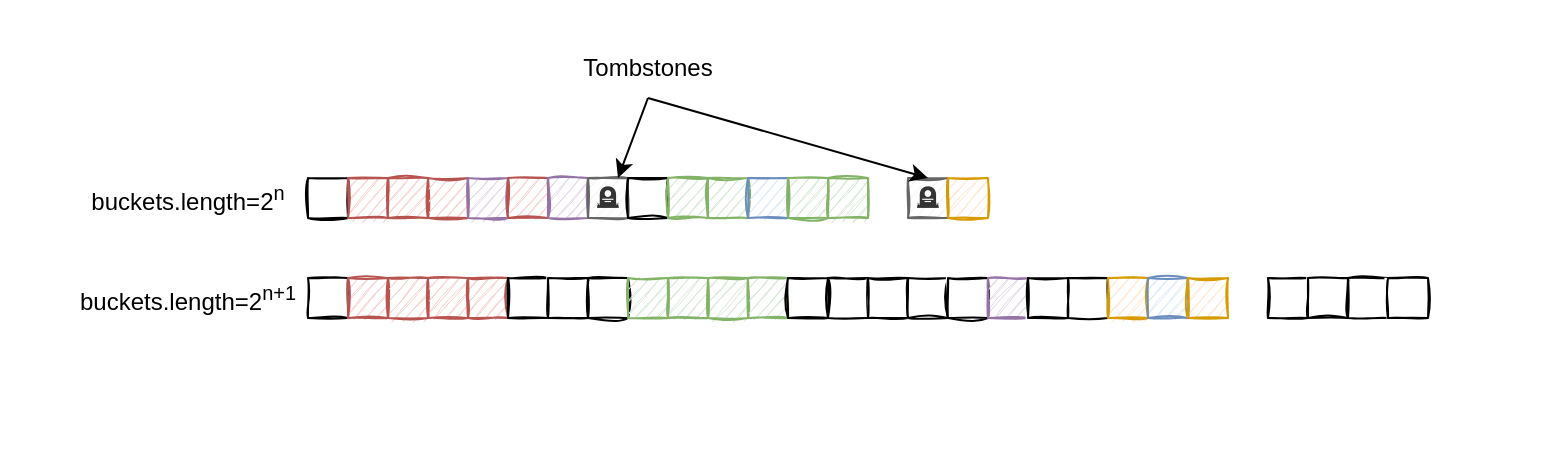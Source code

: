 <mxfile version="15.7.3" type="device"><diagram id="IfioWbEHu26onWXrMIxh" name="Page-1"><mxGraphModel dx="922" dy="767" grid="1" gridSize="10" guides="1" tooltips="1" connect="1" arrows="1" fold="1" page="1" pageScale="1" pageWidth="827" pageHeight="1169" math="0" shadow="0"><root><mxCell id="0"/><mxCell id="1" parent="0"/><mxCell id="9-dUiwAVgFnpKUcUt58h-1" value="" style="rounded=0;whiteSpace=wrap;html=1;sketch=1;" vertex="1" parent="1"><mxGeometry x="200" y="240" width="20" height="20" as="geometry"/></mxCell><mxCell id="9-dUiwAVgFnpKUcUt58h-2" value="" style="rounded=0;whiteSpace=wrap;html=1;sketch=1;fillColor=#f8cecc;strokeColor=#b85450;" vertex="1" parent="1"><mxGeometry x="220" y="240" width="20" height="20" as="geometry"/></mxCell><mxCell id="9-dUiwAVgFnpKUcUt58h-3" value="" style="rounded=0;whiteSpace=wrap;html=1;sketch=1;fillColor=#f8cecc;strokeColor=#b85450;" vertex="1" parent="1"><mxGeometry x="240" y="240" width="20" height="20" as="geometry"/></mxCell><mxCell id="9-dUiwAVgFnpKUcUt58h-4" value="" style="rounded=0;whiteSpace=wrap;html=1;sketch=1;fillColor=#f8cecc;strokeColor=#b85450;" vertex="1" parent="1"><mxGeometry x="260" y="240" width="20" height="20" as="geometry"/></mxCell><mxCell id="9-dUiwAVgFnpKUcUt58h-5" value="" style="rounded=0;whiteSpace=wrap;html=1;sketch=1;fillColor=#e1d5e7;strokeColor=#9673a6;" vertex="1" parent="1"><mxGeometry x="280" y="240" width="20" height="20" as="geometry"/></mxCell><mxCell id="9-dUiwAVgFnpKUcUt58h-6" value="" style="rounded=0;whiteSpace=wrap;html=1;sketch=1;fillColor=#f8cecc;strokeColor=#b85450;" vertex="1" parent="1"><mxGeometry x="300" y="240" width="20" height="20" as="geometry"/></mxCell><mxCell id="9-dUiwAVgFnpKUcUt58h-7" value="" style="rounded=0;whiteSpace=wrap;html=1;sketch=1;fillColor=#e1d5e7;strokeColor=#9673a6;" vertex="1" parent="1"><mxGeometry x="320" y="240" width="20" height="20" as="geometry"/></mxCell><mxCell id="9-dUiwAVgFnpKUcUt58h-8" value="🪦" style="rounded=0;whiteSpace=wrap;html=1;sketch=1;fillColor=#f5f5f5;fontColor=#333333;strokeColor=#666666;" vertex="1" parent="1"><mxGeometry x="340" y="240" width="20" height="20" as="geometry"/></mxCell><mxCell id="9-dUiwAVgFnpKUcUt58h-9" value="" style="rounded=0;whiteSpace=wrap;html=1;sketch=1;" vertex="1" parent="1"><mxGeometry x="360" y="240" width="20" height="20" as="geometry"/></mxCell><mxCell id="9-dUiwAVgFnpKUcUt58h-10" value="" style="rounded=0;whiteSpace=wrap;html=1;sketch=1;fillColor=#d5e8d4;strokeColor=#82b366;" vertex="1" parent="1"><mxGeometry x="380" y="240" width="20" height="20" as="geometry"/></mxCell><mxCell id="9-dUiwAVgFnpKUcUt58h-11" value="" style="rounded=0;whiteSpace=wrap;html=1;sketch=1;fillColor=#d5e8d4;strokeColor=#82b366;" vertex="1" parent="1"><mxGeometry x="400" y="240" width="20" height="20" as="geometry"/></mxCell><mxCell id="9-dUiwAVgFnpKUcUt58h-12" value="" style="rounded=0;whiteSpace=wrap;html=1;sketch=1;fillColor=#dae8fc;strokeColor=#6c8ebf;" vertex="1" parent="1"><mxGeometry x="420" y="240" width="20" height="20" as="geometry"/></mxCell><mxCell id="9-dUiwAVgFnpKUcUt58h-13" value="" style="rounded=0;whiteSpace=wrap;html=1;sketch=1;fillColor=#d5e8d4;strokeColor=#82b366;" vertex="1" parent="1"><mxGeometry x="440" y="240" width="20" height="20" as="geometry"/></mxCell><mxCell id="9-dUiwAVgFnpKUcUt58h-14" value="" style="rounded=0;whiteSpace=wrap;html=1;sketch=1;fillColor=#d5e8d4;strokeColor=#82b366;" vertex="1" parent="1"><mxGeometry x="460" y="240" width="20" height="20" as="geometry"/></mxCell><mxCell id="9-dUiwAVgFnpKUcUt58h-15" value="🪦" style="rounded=0;whiteSpace=wrap;html=1;sketch=1;fillColor=#f5f5f5;strokeColor=#666666;fontColor=#333333;" vertex="1" parent="1"><mxGeometry x="500" y="240" width="20" height="20" as="geometry"/></mxCell><mxCell id="9-dUiwAVgFnpKUcUt58h-16" value="" style="rounded=0;whiteSpace=wrap;html=1;sketch=1;fillColor=#ffe6cc;strokeColor=#d79b00;" vertex="1" parent="1"><mxGeometry x="520" y="240" width="20" height="20" as="geometry"/></mxCell><mxCell id="9-dUiwAVgFnpKUcUt58h-17" value="" style="rounded=0;whiteSpace=wrap;html=1;sketch=1;" vertex="1" parent="1"><mxGeometry x="200" y="290" width="20" height="20" as="geometry"/></mxCell><mxCell id="9-dUiwAVgFnpKUcUt58h-18" value="" style="rounded=0;whiteSpace=wrap;html=1;sketch=1;fillColor=#f8cecc;strokeColor=#b85450;" vertex="1" parent="1"><mxGeometry x="220" y="290" width="20" height="20" as="geometry"/></mxCell><mxCell id="9-dUiwAVgFnpKUcUt58h-19" value="" style="rounded=0;whiteSpace=wrap;html=1;sketch=1;fillColor=#f8cecc;strokeColor=#b85450;" vertex="1" parent="1"><mxGeometry x="240" y="290" width="20" height="20" as="geometry"/></mxCell><mxCell id="9-dUiwAVgFnpKUcUt58h-20" value="" style="rounded=0;whiteSpace=wrap;html=1;sketch=1;fillColor=#f8cecc;strokeColor=#b85450;" vertex="1" parent="1"><mxGeometry x="260" y="290" width="20" height="20" as="geometry"/></mxCell><mxCell id="9-dUiwAVgFnpKUcUt58h-21" value="" style="rounded=0;whiteSpace=wrap;html=1;sketch=1;fillColor=#f8cecc;strokeColor=#b85450;" vertex="1" parent="1"><mxGeometry x="280" y="290" width="20" height="20" as="geometry"/></mxCell><mxCell id="9-dUiwAVgFnpKUcUt58h-22" value="" style="rounded=0;whiteSpace=wrap;html=1;sketch=1;" vertex="1" parent="1"><mxGeometry x="300" y="290" width="20" height="20" as="geometry"/></mxCell><mxCell id="9-dUiwAVgFnpKUcUt58h-23" value="" style="rounded=0;whiteSpace=wrap;html=1;sketch=1;" vertex="1" parent="1"><mxGeometry x="320" y="290" width="20" height="20" as="geometry"/></mxCell><mxCell id="9-dUiwAVgFnpKUcUt58h-24" value="" style="rounded=0;whiteSpace=wrap;html=1;sketch=1;" vertex="1" parent="1"><mxGeometry x="340" y="290" width="20" height="20" as="geometry"/></mxCell><mxCell id="9-dUiwAVgFnpKUcUt58h-25" value="" style="rounded=0;whiteSpace=wrap;html=1;sketch=1;fillColor=#d5e8d4;strokeColor=#82b366;" vertex="1" parent="1"><mxGeometry x="360" y="290" width="20" height="20" as="geometry"/></mxCell><mxCell id="9-dUiwAVgFnpKUcUt58h-26" value="" style="rounded=0;whiteSpace=wrap;html=1;sketch=1;fillColor=#d5e8d4;strokeColor=#82b366;" vertex="1" parent="1"><mxGeometry x="380" y="290" width="20" height="20" as="geometry"/></mxCell><mxCell id="9-dUiwAVgFnpKUcUt58h-27" value="" style="rounded=0;whiteSpace=wrap;html=1;sketch=1;fillColor=#d5e8d4;strokeColor=#82b366;" vertex="1" parent="1"><mxGeometry x="400" y="290" width="20" height="20" as="geometry"/></mxCell><mxCell id="9-dUiwAVgFnpKUcUt58h-28" value="" style="rounded=0;whiteSpace=wrap;html=1;sketch=1;fillColor=#d5e8d4;strokeColor=#82b366;" vertex="1" parent="1"><mxGeometry x="420" y="290" width="20" height="20" as="geometry"/></mxCell><mxCell id="9-dUiwAVgFnpKUcUt58h-29" value="" style="rounded=0;whiteSpace=wrap;html=1;sketch=1;" vertex="1" parent="1"><mxGeometry x="440" y="290" width="20" height="20" as="geometry"/></mxCell><mxCell id="9-dUiwAVgFnpKUcUt58h-30" value="" style="rounded=0;whiteSpace=wrap;html=1;sketch=1;" vertex="1" parent="1"><mxGeometry x="460" y="290" width="20" height="20" as="geometry"/></mxCell><mxCell id="9-dUiwAVgFnpKUcUt58h-31" value="" style="rounded=0;whiteSpace=wrap;html=1;sketch=1;" vertex="1" parent="1"><mxGeometry x="480" y="290" width="20" height="20" as="geometry"/></mxCell><mxCell id="9-dUiwAVgFnpKUcUt58h-32" value="" style="rounded=0;whiteSpace=wrap;html=1;sketch=1;" vertex="1" parent="1"><mxGeometry x="500" y="290" width="20" height="20" as="geometry"/></mxCell><mxCell id="9-dUiwAVgFnpKUcUt58h-49" value="" style="rounded=0;whiteSpace=wrap;html=1;sketch=1;" vertex="1" parent="1"><mxGeometry x="520" y="290" width="20" height="20" as="geometry"/></mxCell><mxCell id="9-dUiwAVgFnpKUcUt58h-50" value="" style="rounded=0;whiteSpace=wrap;html=1;sketch=1;fillColor=#e1d5e7;strokeColor=#9673a6;" vertex="1" parent="1"><mxGeometry x="540" y="290" width="20" height="20" as="geometry"/></mxCell><mxCell id="9-dUiwAVgFnpKUcUt58h-51" value="" style="rounded=0;whiteSpace=wrap;html=1;sketch=1;" vertex="1" parent="1"><mxGeometry x="560" y="290" width="20" height="20" as="geometry"/></mxCell><mxCell id="9-dUiwAVgFnpKUcUt58h-52" value="" style="rounded=0;whiteSpace=wrap;html=1;sketch=1;" vertex="1" parent="1"><mxGeometry x="580" y="290" width="20" height="20" as="geometry"/></mxCell><mxCell id="9-dUiwAVgFnpKUcUt58h-53" value="" style="rounded=0;whiteSpace=wrap;html=1;sketch=1;fillColor=#ffe6cc;strokeColor=#d79b00;" vertex="1" parent="1"><mxGeometry x="600" y="290" width="20" height="20" as="geometry"/></mxCell><mxCell id="9-dUiwAVgFnpKUcUt58h-54" value="" style="rounded=0;whiteSpace=wrap;html=1;sketch=1;fillColor=#dae8fc;strokeColor=#6c8ebf;" vertex="1" parent="1"><mxGeometry x="620" y="290" width="20" height="20" as="geometry"/></mxCell><mxCell id="9-dUiwAVgFnpKUcUt58h-55" value="" style="rounded=0;whiteSpace=wrap;html=1;sketch=1;fillColor=#ffe6cc;strokeColor=#d79b00;" vertex="1" parent="1"><mxGeometry x="640" y="290" width="20" height="20" as="geometry"/></mxCell><mxCell id="9-dUiwAVgFnpKUcUt58h-56" value="" style="rounded=0;whiteSpace=wrap;html=1;sketch=1;" vertex="1" parent="1"><mxGeometry x="680" y="290" width="20" height="20" as="geometry"/></mxCell><mxCell id="9-dUiwAVgFnpKUcUt58h-57" value="" style="rounded=0;whiteSpace=wrap;html=1;sketch=1;" vertex="1" parent="1"><mxGeometry x="700" y="290" width="20" height="20" as="geometry"/></mxCell><mxCell id="9-dUiwAVgFnpKUcUt58h-58" value="" style="rounded=0;whiteSpace=wrap;html=1;sketch=1;" vertex="1" parent="1"><mxGeometry x="720" y="290" width="20" height="20" as="geometry"/></mxCell><mxCell id="9-dUiwAVgFnpKUcUt58h-59" value="" style="rounded=0;whiteSpace=wrap;html=1;sketch=1;" vertex="1" parent="1"><mxGeometry x="740" y="290" width="20" height="20" as="geometry"/></mxCell><mxCell id="9-dUiwAVgFnpKUcUt58h-65" value="buckets.length=2&lt;sup&gt;n&lt;/sup&gt;" style="text;html=1;strokeColor=none;fillColor=none;align=center;verticalAlign=middle;whiteSpace=wrap;rounded=0;sketch=1;" vertex="1" parent="1"><mxGeometry x="90" y="235" width="100" height="30" as="geometry"/></mxCell><mxCell id="9-dUiwAVgFnpKUcUt58h-66" value="buckets.length=2&lt;sup&gt;n+1&lt;/sup&gt;" style="text;html=1;strokeColor=none;fillColor=none;align=center;verticalAlign=middle;whiteSpace=wrap;rounded=0;sketch=1;" vertex="1" parent="1"><mxGeometry x="90" y="285" width="100" height="30" as="geometry"/></mxCell><mxCell id="9-dUiwAVgFnpKUcUt58h-68" value="Tombstones" style="text;html=1;strokeColor=none;fillColor=none;align=center;verticalAlign=middle;whiteSpace=wrap;rounded=0;shadow=1;sketch=1;" vertex="1" parent="1"><mxGeometry x="340" y="170" width="60" height="30" as="geometry"/></mxCell><mxCell id="9-dUiwAVgFnpKUcUt58h-69" value="" style="endArrow=classic;html=1;rounded=0;exitX=0.5;exitY=1;exitDx=0;exitDy=0;entryX=0.75;entryY=0;entryDx=0;entryDy=0;" edge="1" parent="1" source="9-dUiwAVgFnpKUcUt58h-68" target="9-dUiwAVgFnpKUcUt58h-8"><mxGeometry width="50" height="50" relative="1" as="geometry"><mxPoint x="400" y="480" as="sourcePoint"/><mxPoint x="450" y="430" as="targetPoint"/></mxGeometry></mxCell><mxCell id="9-dUiwAVgFnpKUcUt58h-70" value="" style="endArrow=classic;html=1;rounded=0;exitX=0.5;exitY=1;exitDx=0;exitDy=0;entryX=0.5;entryY=0;entryDx=0;entryDy=0;" edge="1" parent="1" source="9-dUiwAVgFnpKUcUt58h-68" target="9-dUiwAVgFnpKUcUt58h-15"><mxGeometry width="50" height="50" relative="1" as="geometry"><mxPoint x="380" y="210.0" as="sourcePoint"/><mxPoint x="365" y="250.0" as="targetPoint"/></mxGeometry></mxCell><mxCell id="9-dUiwAVgFnpKUcUt58h-71" value="" style="rounded=0;whiteSpace=wrap;html=1;shadow=1;sketch=1;fillColor=none;strokeColor=none;" vertex="1" parent="1"><mxGeometry x="50" y="155" width="760" height="215" as="geometry"/></mxCell></root></mxGraphModel></diagram></mxfile>
